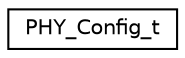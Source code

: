 digraph "Graphical Class Hierarchy"
{
 // LATEX_PDF_SIZE
  edge [fontname="Helvetica",fontsize="10",labelfontname="Helvetica",labelfontsize="10"];
  node [fontname="Helvetica",fontsize="10",shape=record];
  rankdir="LR";
  Node0 [label="PHY_Config_t",height=0.2,width=0.4,color="black", fillcolor="white", style="filled",URL="$structPHY__Config__t.html",tooltip=" "];
}
